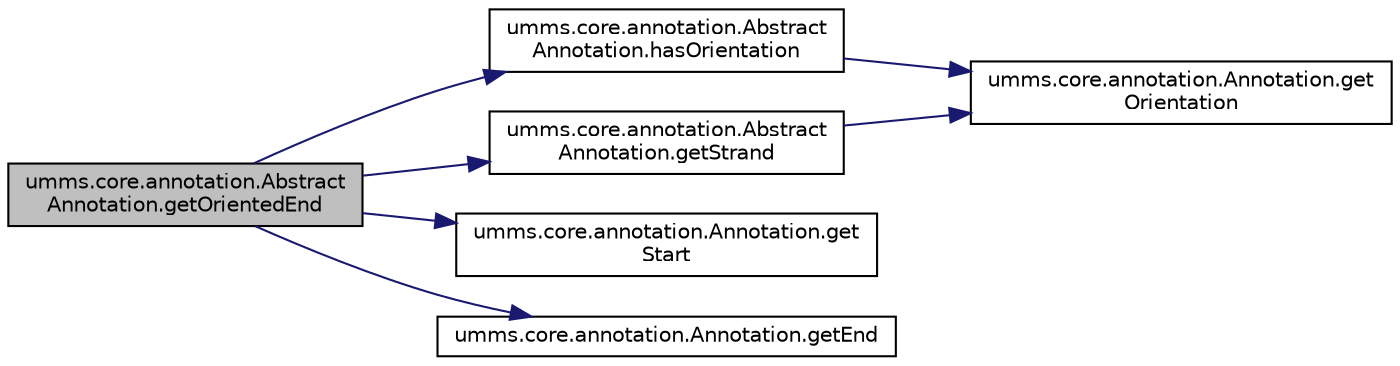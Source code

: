 digraph "umms.core.annotation.AbstractAnnotation.getOrientedEnd"
{
  edge [fontname="Helvetica",fontsize="10",labelfontname="Helvetica",labelfontsize="10"];
  node [fontname="Helvetica",fontsize="10",shape=record];
  rankdir="LR";
  Node1 [label="umms.core.annotation.Abstract\lAnnotation.getOrientedEnd",height=0.2,width=0.4,color="black", fillcolor="grey75", style="filled" fontcolor="black"];
  Node1 -> Node2 [color="midnightblue",fontsize="10",style="solid"];
  Node2 [label="umms.core.annotation.Abstract\lAnnotation.hasOrientation",height=0.2,width=0.4,color="black", fillcolor="white", style="filled",URL="$classumms_1_1core_1_1annotation_1_1_abstract_annotation.html#ac7896752c32f77675d20df424576105b"];
  Node2 -> Node3 [color="midnightblue",fontsize="10",style="solid"];
  Node3 [label="umms.core.annotation.Annotation.get\lOrientation",height=0.2,width=0.4,color="black", fillcolor="white", style="filled",URL="$interfaceumms_1_1core_1_1annotation_1_1_annotation.html#ad5125f9609856d2a1b8e788664551558"];
  Node1 -> Node4 [color="midnightblue",fontsize="10",style="solid"];
  Node4 [label="umms.core.annotation.Abstract\lAnnotation.getStrand",height=0.2,width=0.4,color="black", fillcolor="white", style="filled",URL="$classumms_1_1core_1_1annotation_1_1_abstract_annotation.html#a3a129fd352007aff4aa44b2a785f6477"];
  Node4 -> Node3 [color="midnightblue",fontsize="10",style="solid"];
  Node1 -> Node5 [color="midnightblue",fontsize="10",style="solid"];
  Node5 [label="umms.core.annotation.Annotation.get\lStart",height=0.2,width=0.4,color="black", fillcolor="white", style="filled",URL="$interfaceumms_1_1core_1_1annotation_1_1_annotation.html#a4fc0345d5a95dfb0bfd018cc0d9d400f"];
  Node1 -> Node6 [color="midnightblue",fontsize="10",style="solid"];
  Node6 [label="umms.core.annotation.Annotation.getEnd",height=0.2,width=0.4,color="black", fillcolor="white", style="filled",URL="$interfaceumms_1_1core_1_1annotation_1_1_annotation.html#a51310d48912558d549d21cbf92ab946a"];
}
